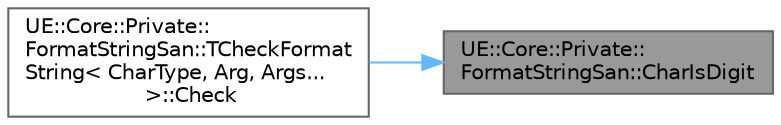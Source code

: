 digraph "UE::Core::Private::FormatStringSan::CharIsDigit"
{
 // INTERACTIVE_SVG=YES
 // LATEX_PDF_SIZE
  bgcolor="transparent";
  edge [fontname=Helvetica,fontsize=10,labelfontname=Helvetica,labelfontsize=10];
  node [fontname=Helvetica,fontsize=10,shape=box,height=0.2,width=0.4];
  rankdir="RL";
  Node1 [id="Node000001",label="UE::Core::Private::\lFormatStringSan::CharIsDigit",height=0.2,width=0.4,color="gray40", fillcolor="grey60", style="filled", fontcolor="black",tooltip=" "];
  Node1 -> Node2 [id="edge1_Node000001_Node000002",dir="back",color="steelblue1",style="solid",tooltip=" "];
  Node2 [id="Node000002",label="UE::Core::Private::\lFormatStringSan::TCheckFormat\lString\< CharType, Arg, Args...\l \>::Check",height=0.2,width=0.4,color="grey40", fillcolor="white", style="filled",URL="$df/da1/structUE_1_1Core_1_1Private_1_1FormatStringSan_1_1TCheckFormatString_3_01CharType_00_01Arg_00_01Args_8_8_8_01_4.html#aa338e6593af6b85bbb4aa9cf512c15a3",tooltip=" "];
}
